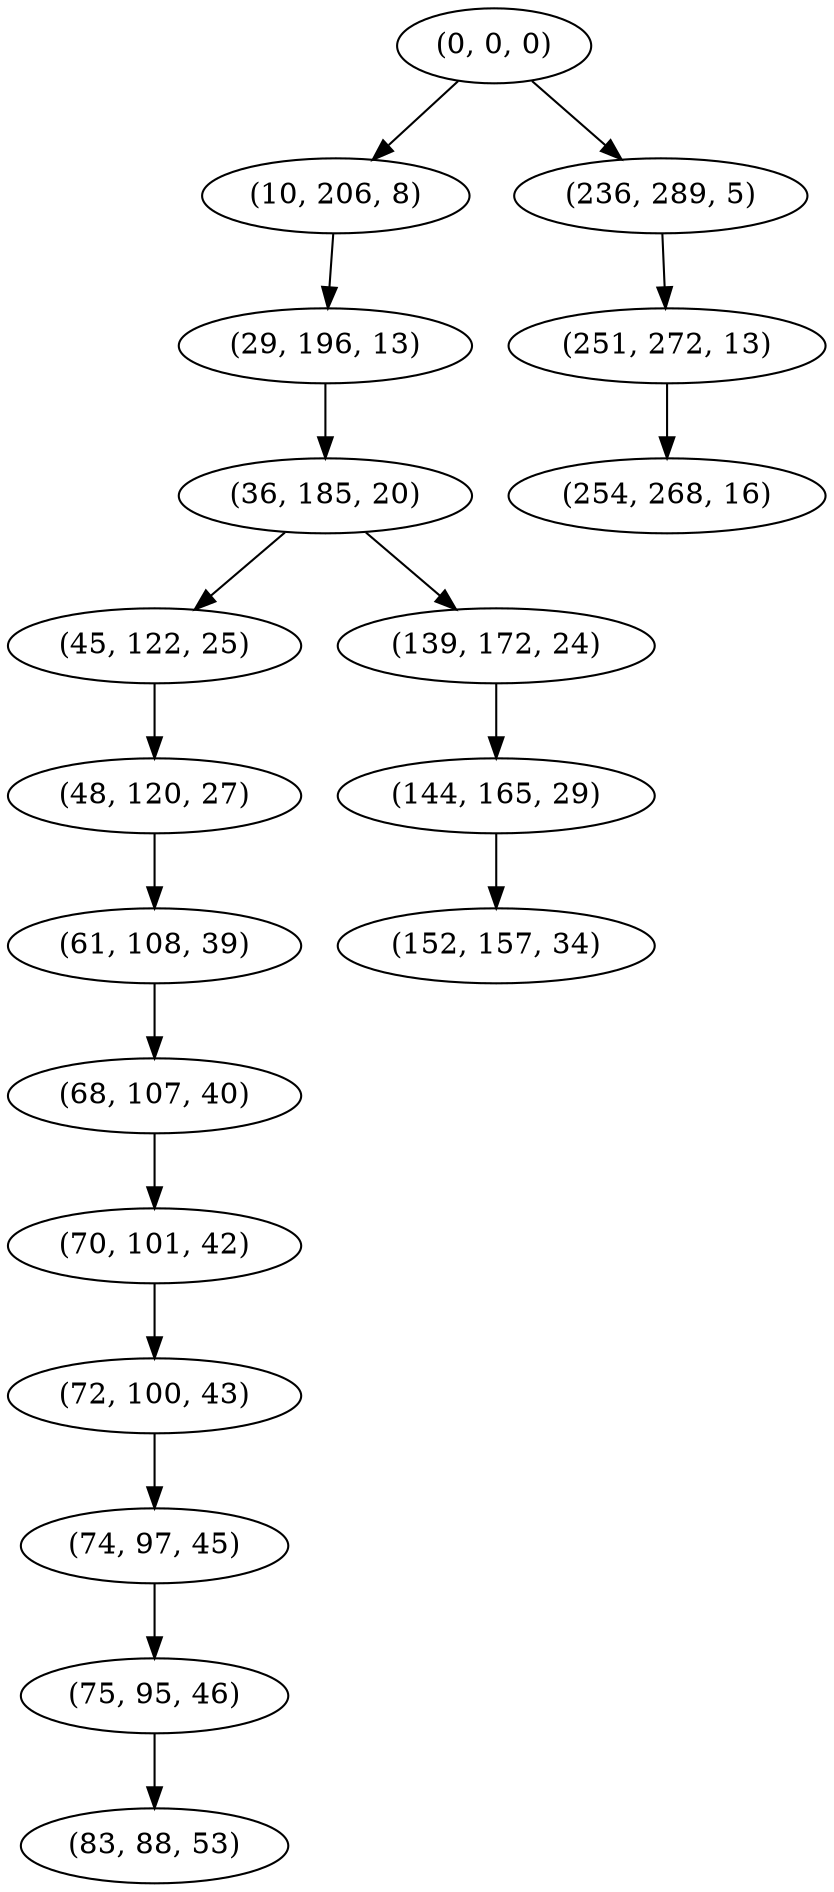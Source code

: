 digraph tree {
    "(0, 0, 0)";
    "(10, 206, 8)";
    "(29, 196, 13)";
    "(36, 185, 20)";
    "(45, 122, 25)";
    "(48, 120, 27)";
    "(61, 108, 39)";
    "(68, 107, 40)";
    "(70, 101, 42)";
    "(72, 100, 43)";
    "(74, 97, 45)";
    "(75, 95, 46)";
    "(83, 88, 53)";
    "(139, 172, 24)";
    "(144, 165, 29)";
    "(152, 157, 34)";
    "(236, 289, 5)";
    "(251, 272, 13)";
    "(254, 268, 16)";
    "(0, 0, 0)" -> "(10, 206, 8)";
    "(0, 0, 0)" -> "(236, 289, 5)";
    "(10, 206, 8)" -> "(29, 196, 13)";
    "(29, 196, 13)" -> "(36, 185, 20)";
    "(36, 185, 20)" -> "(45, 122, 25)";
    "(36, 185, 20)" -> "(139, 172, 24)";
    "(45, 122, 25)" -> "(48, 120, 27)";
    "(48, 120, 27)" -> "(61, 108, 39)";
    "(61, 108, 39)" -> "(68, 107, 40)";
    "(68, 107, 40)" -> "(70, 101, 42)";
    "(70, 101, 42)" -> "(72, 100, 43)";
    "(72, 100, 43)" -> "(74, 97, 45)";
    "(74, 97, 45)" -> "(75, 95, 46)";
    "(75, 95, 46)" -> "(83, 88, 53)";
    "(139, 172, 24)" -> "(144, 165, 29)";
    "(144, 165, 29)" -> "(152, 157, 34)";
    "(236, 289, 5)" -> "(251, 272, 13)";
    "(251, 272, 13)" -> "(254, 268, 16)";
}
